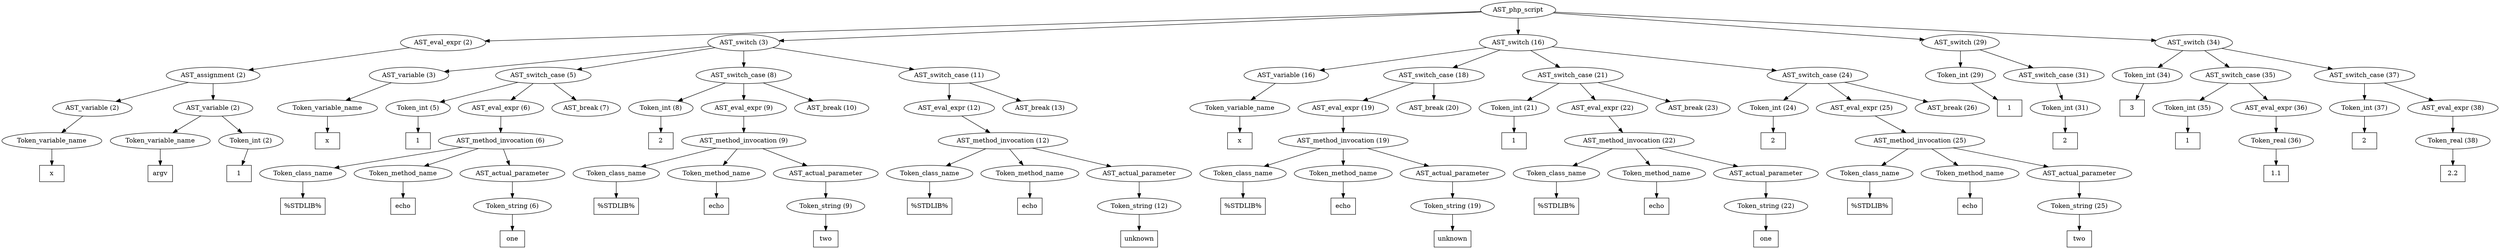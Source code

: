 /*
 * AST in dot format generated by phc -- the PHP compiler
 */

digraph AST {
node_0 [label="AST_php_script"];
node_1 [label="AST_eval_expr (2)"];
node_2 [label="AST_assignment (2)"];
node_3 [label="AST_variable (2)"];
node_4 [label="Token_variable_name"];
node_5 [label="x", shape=box]
node_4 -> node_5;
node_3 -> node_4;
node_6 [label="AST_variable (2)"];
node_7 [label="Token_variable_name"];
node_8 [label="argv", shape=box]
node_7 -> node_8;
node_9 [label="Token_int (2)"];
node_10 [label="1", shape=box]
node_9 -> node_10;
node_6 -> node_9;
node_6 -> node_7;
node_2 -> node_6;
node_2 -> node_3;
node_1 -> node_2;
node_11 [label="AST_switch (3)"];
node_12 [label="AST_variable (3)"];
node_13 [label="Token_variable_name"];
node_14 [label="x", shape=box]
node_13 -> node_14;
node_12 -> node_13;
node_15 [label="AST_switch_case (5)"];
node_16 [label="Token_int (5)"];
node_17 [label="1", shape=box]
node_16 -> node_17;
node_18 [label="AST_eval_expr (6)"];
node_19 [label="AST_method_invocation (6)"];
node_20 [label="Token_class_name"];
node_21 [label="%STDLIB%", shape=box]
node_20 -> node_21;
node_22 [label="Token_method_name"];
node_23 [label="echo", shape=box]
node_22 -> node_23;
node_24 [label="AST_actual_parameter"];
node_25 [label="Token_string (6)"];
node_26 [label="one", shape=box]
node_25 -> node_26;
node_24 -> node_25;
node_19 -> node_24;
node_19 -> node_22;
node_19 -> node_20;
node_18 -> node_19;
node_27 [label="AST_break (7)"];
node_15 -> node_27;
node_15 -> node_18;
node_15 -> node_16;
node_28 [label="AST_switch_case (8)"];
node_29 [label="Token_int (8)"];
node_30 [label="2", shape=box]
node_29 -> node_30;
node_31 [label="AST_eval_expr (9)"];
node_32 [label="AST_method_invocation (9)"];
node_33 [label="Token_class_name"];
node_34 [label="%STDLIB%", shape=box]
node_33 -> node_34;
node_35 [label="Token_method_name"];
node_36 [label="echo", shape=box]
node_35 -> node_36;
node_37 [label="AST_actual_parameter"];
node_38 [label="Token_string (9)"];
node_39 [label="two", shape=box]
node_38 -> node_39;
node_37 -> node_38;
node_32 -> node_37;
node_32 -> node_35;
node_32 -> node_33;
node_31 -> node_32;
node_40 [label="AST_break (10)"];
node_28 -> node_40;
node_28 -> node_31;
node_28 -> node_29;
node_41 [label="AST_switch_case (11)"];
node_42 [label="AST_eval_expr (12)"];
node_43 [label="AST_method_invocation (12)"];
node_44 [label="Token_class_name"];
node_45 [label="%STDLIB%", shape=box]
node_44 -> node_45;
node_46 [label="Token_method_name"];
node_47 [label="echo", shape=box]
node_46 -> node_47;
node_48 [label="AST_actual_parameter"];
node_49 [label="Token_string (12)"];
node_50 [label="unknown", shape=box]
node_49 -> node_50;
node_48 -> node_49;
node_43 -> node_48;
node_43 -> node_46;
node_43 -> node_44;
node_42 -> node_43;
node_51 [label="AST_break (13)"];
node_41 -> node_51;
node_41 -> node_42;
node_11 -> node_41;
node_11 -> node_28;
node_11 -> node_15;
node_11 -> node_12;
node_52 [label="AST_switch (16)"];
node_53 [label="AST_variable (16)"];
node_54 [label="Token_variable_name"];
node_55 [label="x", shape=box]
node_54 -> node_55;
node_53 -> node_54;
node_56 [label="AST_switch_case (18)"];
node_57 [label="AST_eval_expr (19)"];
node_58 [label="AST_method_invocation (19)"];
node_59 [label="Token_class_name"];
node_60 [label="%STDLIB%", shape=box]
node_59 -> node_60;
node_61 [label="Token_method_name"];
node_62 [label="echo", shape=box]
node_61 -> node_62;
node_63 [label="AST_actual_parameter"];
node_64 [label="Token_string (19)"];
node_65 [label="unknown", shape=box]
node_64 -> node_65;
node_63 -> node_64;
node_58 -> node_63;
node_58 -> node_61;
node_58 -> node_59;
node_57 -> node_58;
node_66 [label="AST_break (20)"];
node_56 -> node_66;
node_56 -> node_57;
node_67 [label="AST_switch_case (21)"];
node_68 [label="Token_int (21)"];
node_69 [label="1", shape=box]
node_68 -> node_69;
node_70 [label="AST_eval_expr (22)"];
node_71 [label="AST_method_invocation (22)"];
node_72 [label="Token_class_name"];
node_73 [label="%STDLIB%", shape=box]
node_72 -> node_73;
node_74 [label="Token_method_name"];
node_75 [label="echo", shape=box]
node_74 -> node_75;
node_76 [label="AST_actual_parameter"];
node_77 [label="Token_string (22)"];
node_78 [label="one", shape=box]
node_77 -> node_78;
node_76 -> node_77;
node_71 -> node_76;
node_71 -> node_74;
node_71 -> node_72;
node_70 -> node_71;
node_79 [label="AST_break (23)"];
node_67 -> node_79;
node_67 -> node_70;
node_67 -> node_68;
node_80 [label="AST_switch_case (24)"];
node_81 [label="Token_int (24)"];
node_82 [label="2", shape=box]
node_81 -> node_82;
node_83 [label="AST_eval_expr (25)"];
node_84 [label="AST_method_invocation (25)"];
node_85 [label="Token_class_name"];
node_86 [label="%STDLIB%", shape=box]
node_85 -> node_86;
node_87 [label="Token_method_name"];
node_88 [label="echo", shape=box]
node_87 -> node_88;
node_89 [label="AST_actual_parameter"];
node_90 [label="Token_string (25)"];
node_91 [label="two", shape=box]
node_90 -> node_91;
node_89 -> node_90;
node_84 -> node_89;
node_84 -> node_87;
node_84 -> node_85;
node_83 -> node_84;
node_92 [label="AST_break (26)"];
node_80 -> node_92;
node_80 -> node_83;
node_80 -> node_81;
node_52 -> node_80;
node_52 -> node_67;
node_52 -> node_56;
node_52 -> node_53;
node_93 [label="AST_switch (29)"];
node_94 [label="Token_int (29)"];
node_95 [label="1", shape=box]
node_94 -> node_95;
node_96 [label="AST_switch_case (31)"];
node_97 [label="Token_int (31)"];
node_98 [label="2", shape=box]
node_97 -> node_98;
node_96 -> node_97;
node_93 -> node_96;
node_93 -> node_94;
node_99 [label="AST_switch (34)"];
node_100 [label="Token_int (34)"];
node_101 [label="3", shape=box]
node_100 -> node_101;
node_102 [label="AST_switch_case (35)"];
node_103 [label="Token_int (35)"];
node_104 [label="1", shape=box]
node_103 -> node_104;
node_105 [label="AST_eval_expr (36)"];
node_106 [label="Token_real (36)"];
node_107 [label="1.1", shape=box]
node_106 -> node_107;
node_105 -> node_106;
node_102 -> node_105;
node_102 -> node_103;
node_108 [label="AST_switch_case (37)"];
node_109 [label="Token_int (37)"];
node_110 [label="2", shape=box]
node_109 -> node_110;
node_111 [label="AST_eval_expr (38)"];
node_112 [label="Token_real (38)"];
node_113 [label="2.2", shape=box]
node_112 -> node_113;
node_111 -> node_112;
node_108 -> node_111;
node_108 -> node_109;
node_99 -> node_108;
node_99 -> node_102;
node_99 -> node_100;
node_0 -> node_99;
node_0 -> node_93;
node_0 -> node_52;
node_0 -> node_11;
node_0 -> node_1;
}
